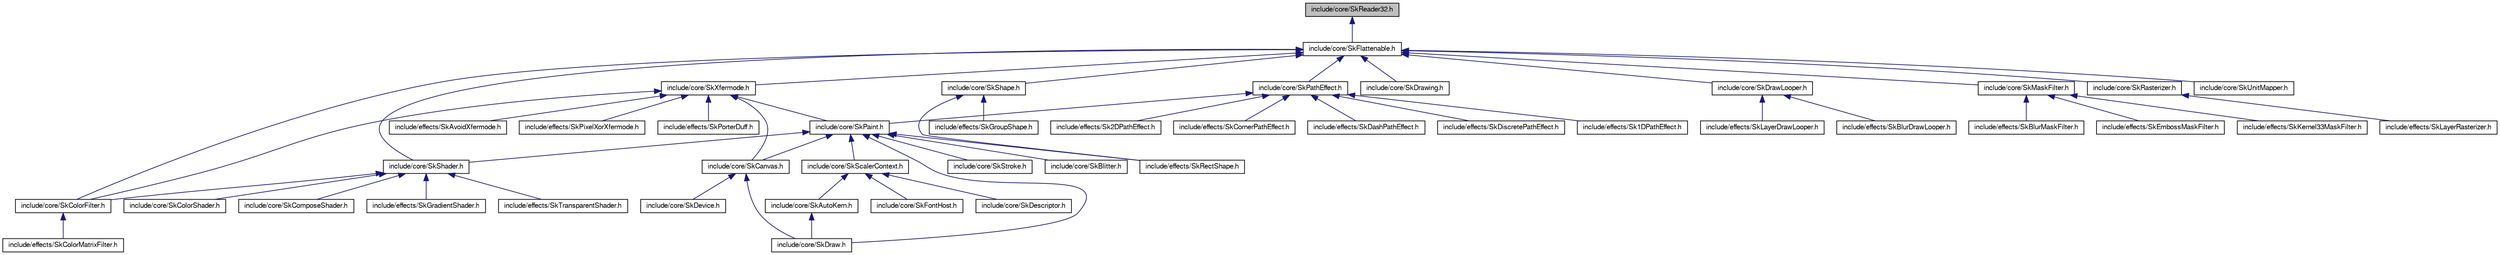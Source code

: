 digraph G
{
  edge [fontname="FreeSans",fontsize="10",labelfontname="FreeSans",labelfontsize="10"];
  node [fontname="FreeSans",fontsize="10",shape=record];
  Node1 [label="include/core/SkReader32.h",height=0.2,width=0.4,color="black", fillcolor="grey75", style="filled" fontcolor="black"];
  Node1 -> Node2 [dir=back,color="midnightblue",fontsize="10",style="solid",fontname="FreeSans"];
  Node2 [label="include/core/SkFlattenable.h",height=0.2,width=0.4,color="black", fillcolor="white", style="filled",URL="$_sk_flattenable_8h.html"];
  Node2 -> Node3 [dir=back,color="midnightblue",fontsize="10",style="solid",fontname="FreeSans"];
  Node3 [label="include/core/SkColorFilter.h",height=0.2,width=0.4,color="black", fillcolor="white", style="filled",URL="$_sk_color_filter_8h.html"];
  Node3 -> Node4 [dir=back,color="midnightblue",fontsize="10",style="solid",fontname="FreeSans"];
  Node4 [label="include/effects/SkColorMatrixFilter.h",height=0.2,width=0.4,color="black", fillcolor="white", style="filled",URL="$_sk_color_matrix_filter_8h.html"];
  Node2 -> Node5 [dir=back,color="midnightblue",fontsize="10",style="solid",fontname="FreeSans"];
  Node5 [label="include/core/SkDrawing.h",height=0.2,width=0.4,color="black", fillcolor="white", style="filled",URL="$_sk_drawing_8h.html"];
  Node2 -> Node6 [dir=back,color="midnightblue",fontsize="10",style="solid",fontname="FreeSans"];
  Node6 [label="include/core/SkDrawLooper.h",height=0.2,width=0.4,color="black", fillcolor="white", style="filled",URL="$_sk_draw_looper_8h.html"];
  Node6 -> Node7 [dir=back,color="midnightblue",fontsize="10",style="solid",fontname="FreeSans"];
  Node7 [label="include/effects/SkBlurDrawLooper.h",height=0.2,width=0.4,color="black", fillcolor="white", style="filled",URL="$_sk_blur_draw_looper_8h.html"];
  Node6 -> Node8 [dir=back,color="midnightblue",fontsize="10",style="solid",fontname="FreeSans"];
  Node8 [label="include/effects/SkLayerDrawLooper.h",height=0.2,width=0.4,color="black", fillcolor="white", style="filled",URL="$_sk_layer_draw_looper_8h.html"];
  Node2 -> Node9 [dir=back,color="midnightblue",fontsize="10",style="solid",fontname="FreeSans"];
  Node9 [label="include/core/SkMaskFilter.h",height=0.2,width=0.4,color="black", fillcolor="white", style="filled",URL="$_sk_mask_filter_8h.html"];
  Node9 -> Node10 [dir=back,color="midnightblue",fontsize="10",style="solid",fontname="FreeSans"];
  Node10 [label="include/effects/SkBlurMaskFilter.h",height=0.2,width=0.4,color="black", fillcolor="white", style="filled",URL="$_sk_blur_mask_filter_8h.html"];
  Node9 -> Node11 [dir=back,color="midnightblue",fontsize="10",style="solid",fontname="FreeSans"];
  Node11 [label="include/effects/SkEmbossMaskFilter.h",height=0.2,width=0.4,color="black", fillcolor="white", style="filled",URL="$_sk_emboss_mask_filter_8h.html"];
  Node9 -> Node12 [dir=back,color="midnightblue",fontsize="10",style="solid",fontname="FreeSans"];
  Node12 [label="include/effects/SkKernel33MaskFilter.h",height=0.2,width=0.4,color="black", fillcolor="white", style="filled",URL="$_sk_kernel33_mask_filter_8h.html"];
  Node2 -> Node13 [dir=back,color="midnightblue",fontsize="10",style="solid",fontname="FreeSans"];
  Node13 [label="include/core/SkPathEffect.h",height=0.2,width=0.4,color="black", fillcolor="white", style="filled",URL="$_sk_path_effect_8h.html"];
  Node13 -> Node14 [dir=back,color="midnightblue",fontsize="10",style="solid",fontname="FreeSans"];
  Node14 [label="include/core/SkPaint.h",height=0.2,width=0.4,color="black", fillcolor="white", style="filled",URL="$_sk_paint_8h.html"];
  Node14 -> Node15 [dir=back,color="midnightblue",fontsize="10",style="solid",fontname="FreeSans"];
  Node15 [label="include/core/SkBlitter.h",height=0.2,width=0.4,color="black", fillcolor="white", style="filled",URL="$_sk_blitter_8h.html"];
  Node14 -> Node16 [dir=back,color="midnightblue",fontsize="10",style="solid",fontname="FreeSans"];
  Node16 [label="include/core/SkCanvas.h",height=0.2,width=0.4,color="black", fillcolor="white", style="filled",URL="$_sk_canvas_8h.html"];
  Node16 -> Node17 [dir=back,color="midnightblue",fontsize="10",style="solid",fontname="FreeSans"];
  Node17 [label="include/core/SkDevice.h",height=0.2,width=0.4,color="black", fillcolor="white", style="filled",URL="$_sk_device_8h.html"];
  Node16 -> Node18 [dir=back,color="midnightblue",fontsize="10",style="solid",fontname="FreeSans"];
  Node18 [label="include/core/SkDraw.h",height=0.2,width=0.4,color="black", fillcolor="white", style="filled",URL="$_sk_draw_8h.html"];
  Node14 -> Node18 [dir=back,color="midnightblue",fontsize="10",style="solid",fontname="FreeSans"];
  Node14 -> Node19 [dir=back,color="midnightblue",fontsize="10",style="solid",fontname="FreeSans"];
  Node19 [label="include/core/SkScalerContext.h",height=0.2,width=0.4,color="black", fillcolor="white", style="filled",URL="$_sk_scaler_context_8h.html"];
  Node19 -> Node20 [dir=back,color="midnightblue",fontsize="10",style="solid",fontname="FreeSans"];
  Node20 [label="include/core/SkAutoKern.h",height=0.2,width=0.4,color="black", fillcolor="white", style="filled",URL="$_sk_auto_kern_8h.html"];
  Node20 -> Node18 [dir=back,color="midnightblue",fontsize="10",style="solid",fontname="FreeSans"];
  Node19 -> Node21 [dir=back,color="midnightblue",fontsize="10",style="solid",fontname="FreeSans"];
  Node21 [label="include/core/SkDescriptor.h",height=0.2,width=0.4,color="black", fillcolor="white", style="filled",URL="$_sk_descriptor_8h.html"];
  Node19 -> Node22 [dir=back,color="midnightblue",fontsize="10",style="solid",fontname="FreeSans"];
  Node22 [label="include/core/SkFontHost.h",height=0.2,width=0.4,color="black", fillcolor="white", style="filled",URL="$_sk_font_host_8h.html"];
  Node14 -> Node23 [dir=back,color="midnightblue",fontsize="10",style="solid",fontname="FreeSans"];
  Node23 [label="include/core/SkShader.h",height=0.2,width=0.4,color="black", fillcolor="white", style="filled",URL="$_sk_shader_8h.html"];
  Node23 -> Node3 [dir=back,color="midnightblue",fontsize="10",style="solid",fontname="FreeSans"];
  Node23 -> Node24 [dir=back,color="midnightblue",fontsize="10",style="solid",fontname="FreeSans"];
  Node24 [label="include/core/SkColorShader.h",height=0.2,width=0.4,color="black", fillcolor="white", style="filled",URL="$_sk_color_shader_8h.html"];
  Node23 -> Node25 [dir=back,color="midnightblue",fontsize="10",style="solid",fontname="FreeSans"];
  Node25 [label="include/core/SkComposeShader.h",height=0.2,width=0.4,color="black", fillcolor="white", style="filled",URL="$_sk_compose_shader_8h.html"];
  Node23 -> Node26 [dir=back,color="midnightblue",fontsize="10",style="solid",fontname="FreeSans"];
  Node26 [label="include/effects/SkGradientShader.h",height=0.2,width=0.4,color="black", fillcolor="white", style="filled",URL="$_sk_gradient_shader_8h.html"];
  Node23 -> Node27 [dir=back,color="midnightblue",fontsize="10",style="solid",fontname="FreeSans"];
  Node27 [label="include/effects/SkTransparentShader.h",height=0.2,width=0.4,color="black", fillcolor="white", style="filled",URL="$_sk_transparent_shader_8h.html"];
  Node14 -> Node28 [dir=back,color="midnightblue",fontsize="10",style="solid",fontname="FreeSans"];
  Node28 [label="include/core/SkStroke.h",height=0.2,width=0.4,color="black", fillcolor="white", style="filled",URL="$_sk_stroke_8h.html"];
  Node14 -> Node29 [dir=back,color="midnightblue",fontsize="10",style="solid",fontname="FreeSans"];
  Node29 [label="include/effects/SkRectShape.h",height=0.2,width=0.4,color="black", fillcolor="white", style="filled",URL="$_sk_rect_shape_8h.html"];
  Node13 -> Node30 [dir=back,color="midnightblue",fontsize="10",style="solid",fontname="FreeSans"];
  Node30 [label="include/effects/Sk1DPathEffect.h",height=0.2,width=0.4,color="black", fillcolor="white", style="filled",URL="$_sk1_d_path_effect_8h.html"];
  Node13 -> Node31 [dir=back,color="midnightblue",fontsize="10",style="solid",fontname="FreeSans"];
  Node31 [label="include/effects/Sk2DPathEffect.h",height=0.2,width=0.4,color="black", fillcolor="white", style="filled",URL="$_sk2_d_path_effect_8h.html"];
  Node13 -> Node32 [dir=back,color="midnightblue",fontsize="10",style="solid",fontname="FreeSans"];
  Node32 [label="include/effects/SkCornerPathEffect.h",height=0.2,width=0.4,color="black", fillcolor="white", style="filled",URL="$_sk_corner_path_effect_8h.html"];
  Node13 -> Node33 [dir=back,color="midnightblue",fontsize="10",style="solid",fontname="FreeSans"];
  Node33 [label="include/effects/SkDashPathEffect.h",height=0.2,width=0.4,color="black", fillcolor="white", style="filled",URL="$_sk_dash_path_effect_8h.html"];
  Node13 -> Node34 [dir=back,color="midnightblue",fontsize="10",style="solid",fontname="FreeSans"];
  Node34 [label="include/effects/SkDiscretePathEffect.h",height=0.2,width=0.4,color="black", fillcolor="white", style="filled",URL="$_sk_discrete_path_effect_8h.html"];
  Node2 -> Node35 [dir=back,color="midnightblue",fontsize="10",style="solid",fontname="FreeSans"];
  Node35 [label="include/core/SkRasterizer.h",height=0.2,width=0.4,color="black", fillcolor="white", style="filled",URL="$_sk_rasterizer_8h.html"];
  Node35 -> Node36 [dir=back,color="midnightblue",fontsize="10",style="solid",fontname="FreeSans"];
  Node36 [label="include/effects/SkLayerRasterizer.h",height=0.2,width=0.4,color="black", fillcolor="white", style="filled",URL="$_sk_layer_rasterizer_8h.html"];
  Node2 -> Node23 [dir=back,color="midnightblue",fontsize="10",style="solid",fontname="FreeSans"];
  Node2 -> Node37 [dir=back,color="midnightblue",fontsize="10",style="solid",fontname="FreeSans"];
  Node37 [label="include/core/SkShape.h",height=0.2,width=0.4,color="black", fillcolor="white", style="filled",URL="$_sk_shape_8h.html"];
  Node37 -> Node38 [dir=back,color="midnightblue",fontsize="10",style="solid",fontname="FreeSans"];
  Node38 [label="include/effects/SkGroupShape.h",height=0.2,width=0.4,color="black", fillcolor="white", style="filled",URL="$_sk_group_shape_8h.html"];
  Node37 -> Node29 [dir=back,color="midnightblue",fontsize="10",style="solid",fontname="FreeSans"];
  Node2 -> Node39 [dir=back,color="midnightblue",fontsize="10",style="solid",fontname="FreeSans"];
  Node39 [label="include/core/SkUnitMapper.h",height=0.2,width=0.4,color="black", fillcolor="white", style="filled",URL="$_sk_unit_mapper_8h.html"];
  Node2 -> Node40 [dir=back,color="midnightblue",fontsize="10",style="solid",fontname="FreeSans"];
  Node40 [label="include/core/SkXfermode.h",height=0.2,width=0.4,color="black", fillcolor="white", style="filled",URL="$_sk_xfermode_8h.html"];
  Node40 -> Node16 [dir=back,color="midnightblue",fontsize="10",style="solid",fontname="FreeSans"];
  Node40 -> Node3 [dir=back,color="midnightblue",fontsize="10",style="solid",fontname="FreeSans"];
  Node40 -> Node14 [dir=back,color="midnightblue",fontsize="10",style="solid",fontname="FreeSans"];
  Node40 -> Node41 [dir=back,color="midnightblue",fontsize="10",style="solid",fontname="FreeSans"];
  Node41 [label="include/effects/SkAvoidXfermode.h",height=0.2,width=0.4,color="black", fillcolor="white", style="filled",URL="$_sk_avoid_xfermode_8h.html"];
  Node40 -> Node42 [dir=back,color="midnightblue",fontsize="10",style="solid",fontname="FreeSans"];
  Node42 [label="include/effects/SkPixelXorXfermode.h",height=0.2,width=0.4,color="black", fillcolor="white", style="filled",URL="$_sk_pixel_xor_xfermode_8h.html"];
  Node40 -> Node43 [dir=back,color="midnightblue",fontsize="10",style="solid",fontname="FreeSans"];
  Node43 [label="include/effects/SkPorterDuff.h",height=0.2,width=0.4,color="black", fillcolor="white", style="filled",URL="$_sk_porter_duff_8h.html"];
}
